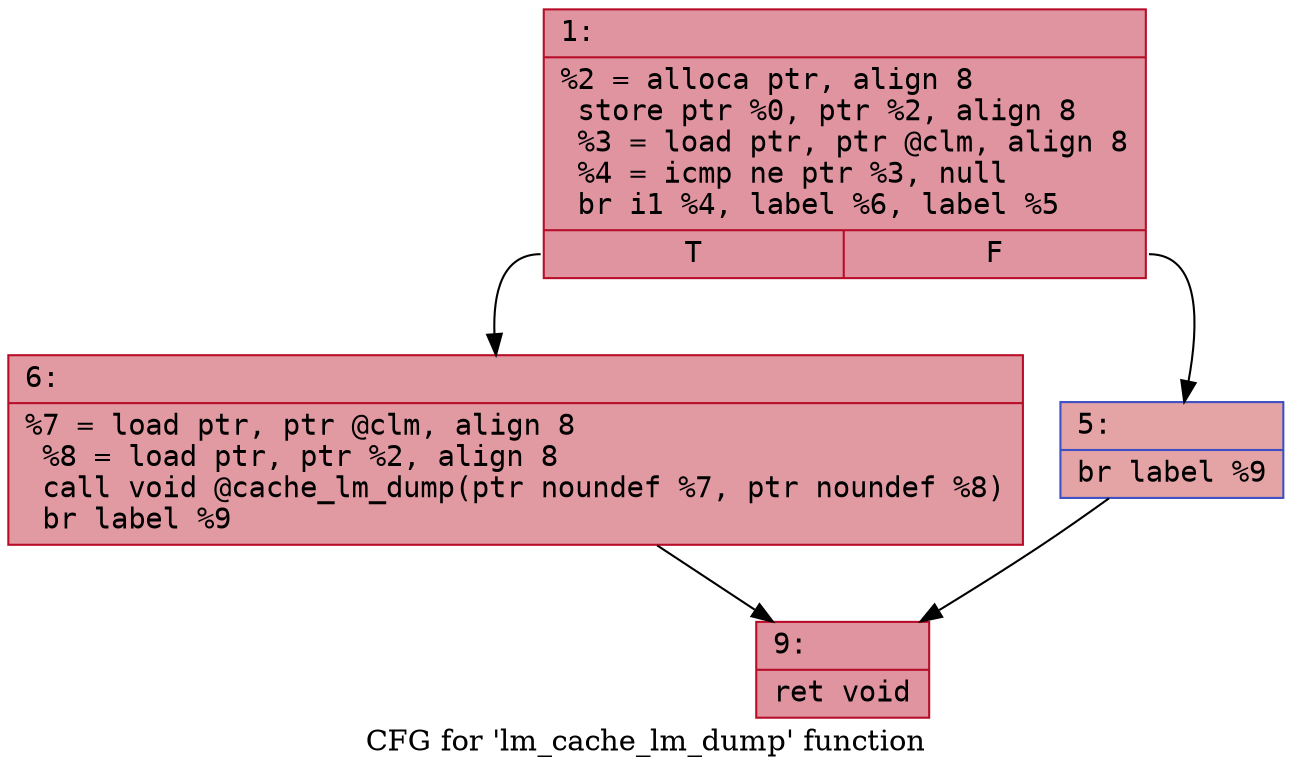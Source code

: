 digraph "CFG for 'lm_cache_lm_dump' function" {
	label="CFG for 'lm_cache_lm_dump' function";

	Node0x60000344ab20 [shape=record,color="#b70d28ff", style=filled, fillcolor="#b70d2870" fontname="Courier",label="{1:\l|  %2 = alloca ptr, align 8\l  store ptr %0, ptr %2, align 8\l  %3 = load ptr, ptr @clm, align 8\l  %4 = icmp ne ptr %3, null\l  br i1 %4, label %6, label %5\l|{<s0>T|<s1>F}}"];
	Node0x60000344ab20:s0 -> Node0x60000344abc0[tooltip="1 -> 6\nProbability 62.50%" ];
	Node0x60000344ab20:s1 -> Node0x60000344ab70[tooltip="1 -> 5\nProbability 37.50%" ];
	Node0x60000344ab70 [shape=record,color="#3d50c3ff", style=filled, fillcolor="#c32e3170" fontname="Courier",label="{5:\l|  br label %9\l}"];
	Node0x60000344ab70 -> Node0x60000344ac10[tooltip="5 -> 9\nProbability 100.00%" ];
	Node0x60000344abc0 [shape=record,color="#b70d28ff", style=filled, fillcolor="#bb1b2c70" fontname="Courier",label="{6:\l|  %7 = load ptr, ptr @clm, align 8\l  %8 = load ptr, ptr %2, align 8\l  call void @cache_lm_dump(ptr noundef %7, ptr noundef %8)\l  br label %9\l}"];
	Node0x60000344abc0 -> Node0x60000344ac10[tooltip="6 -> 9\nProbability 100.00%" ];
	Node0x60000344ac10 [shape=record,color="#b70d28ff", style=filled, fillcolor="#b70d2870" fontname="Courier",label="{9:\l|  ret void\l}"];
}
